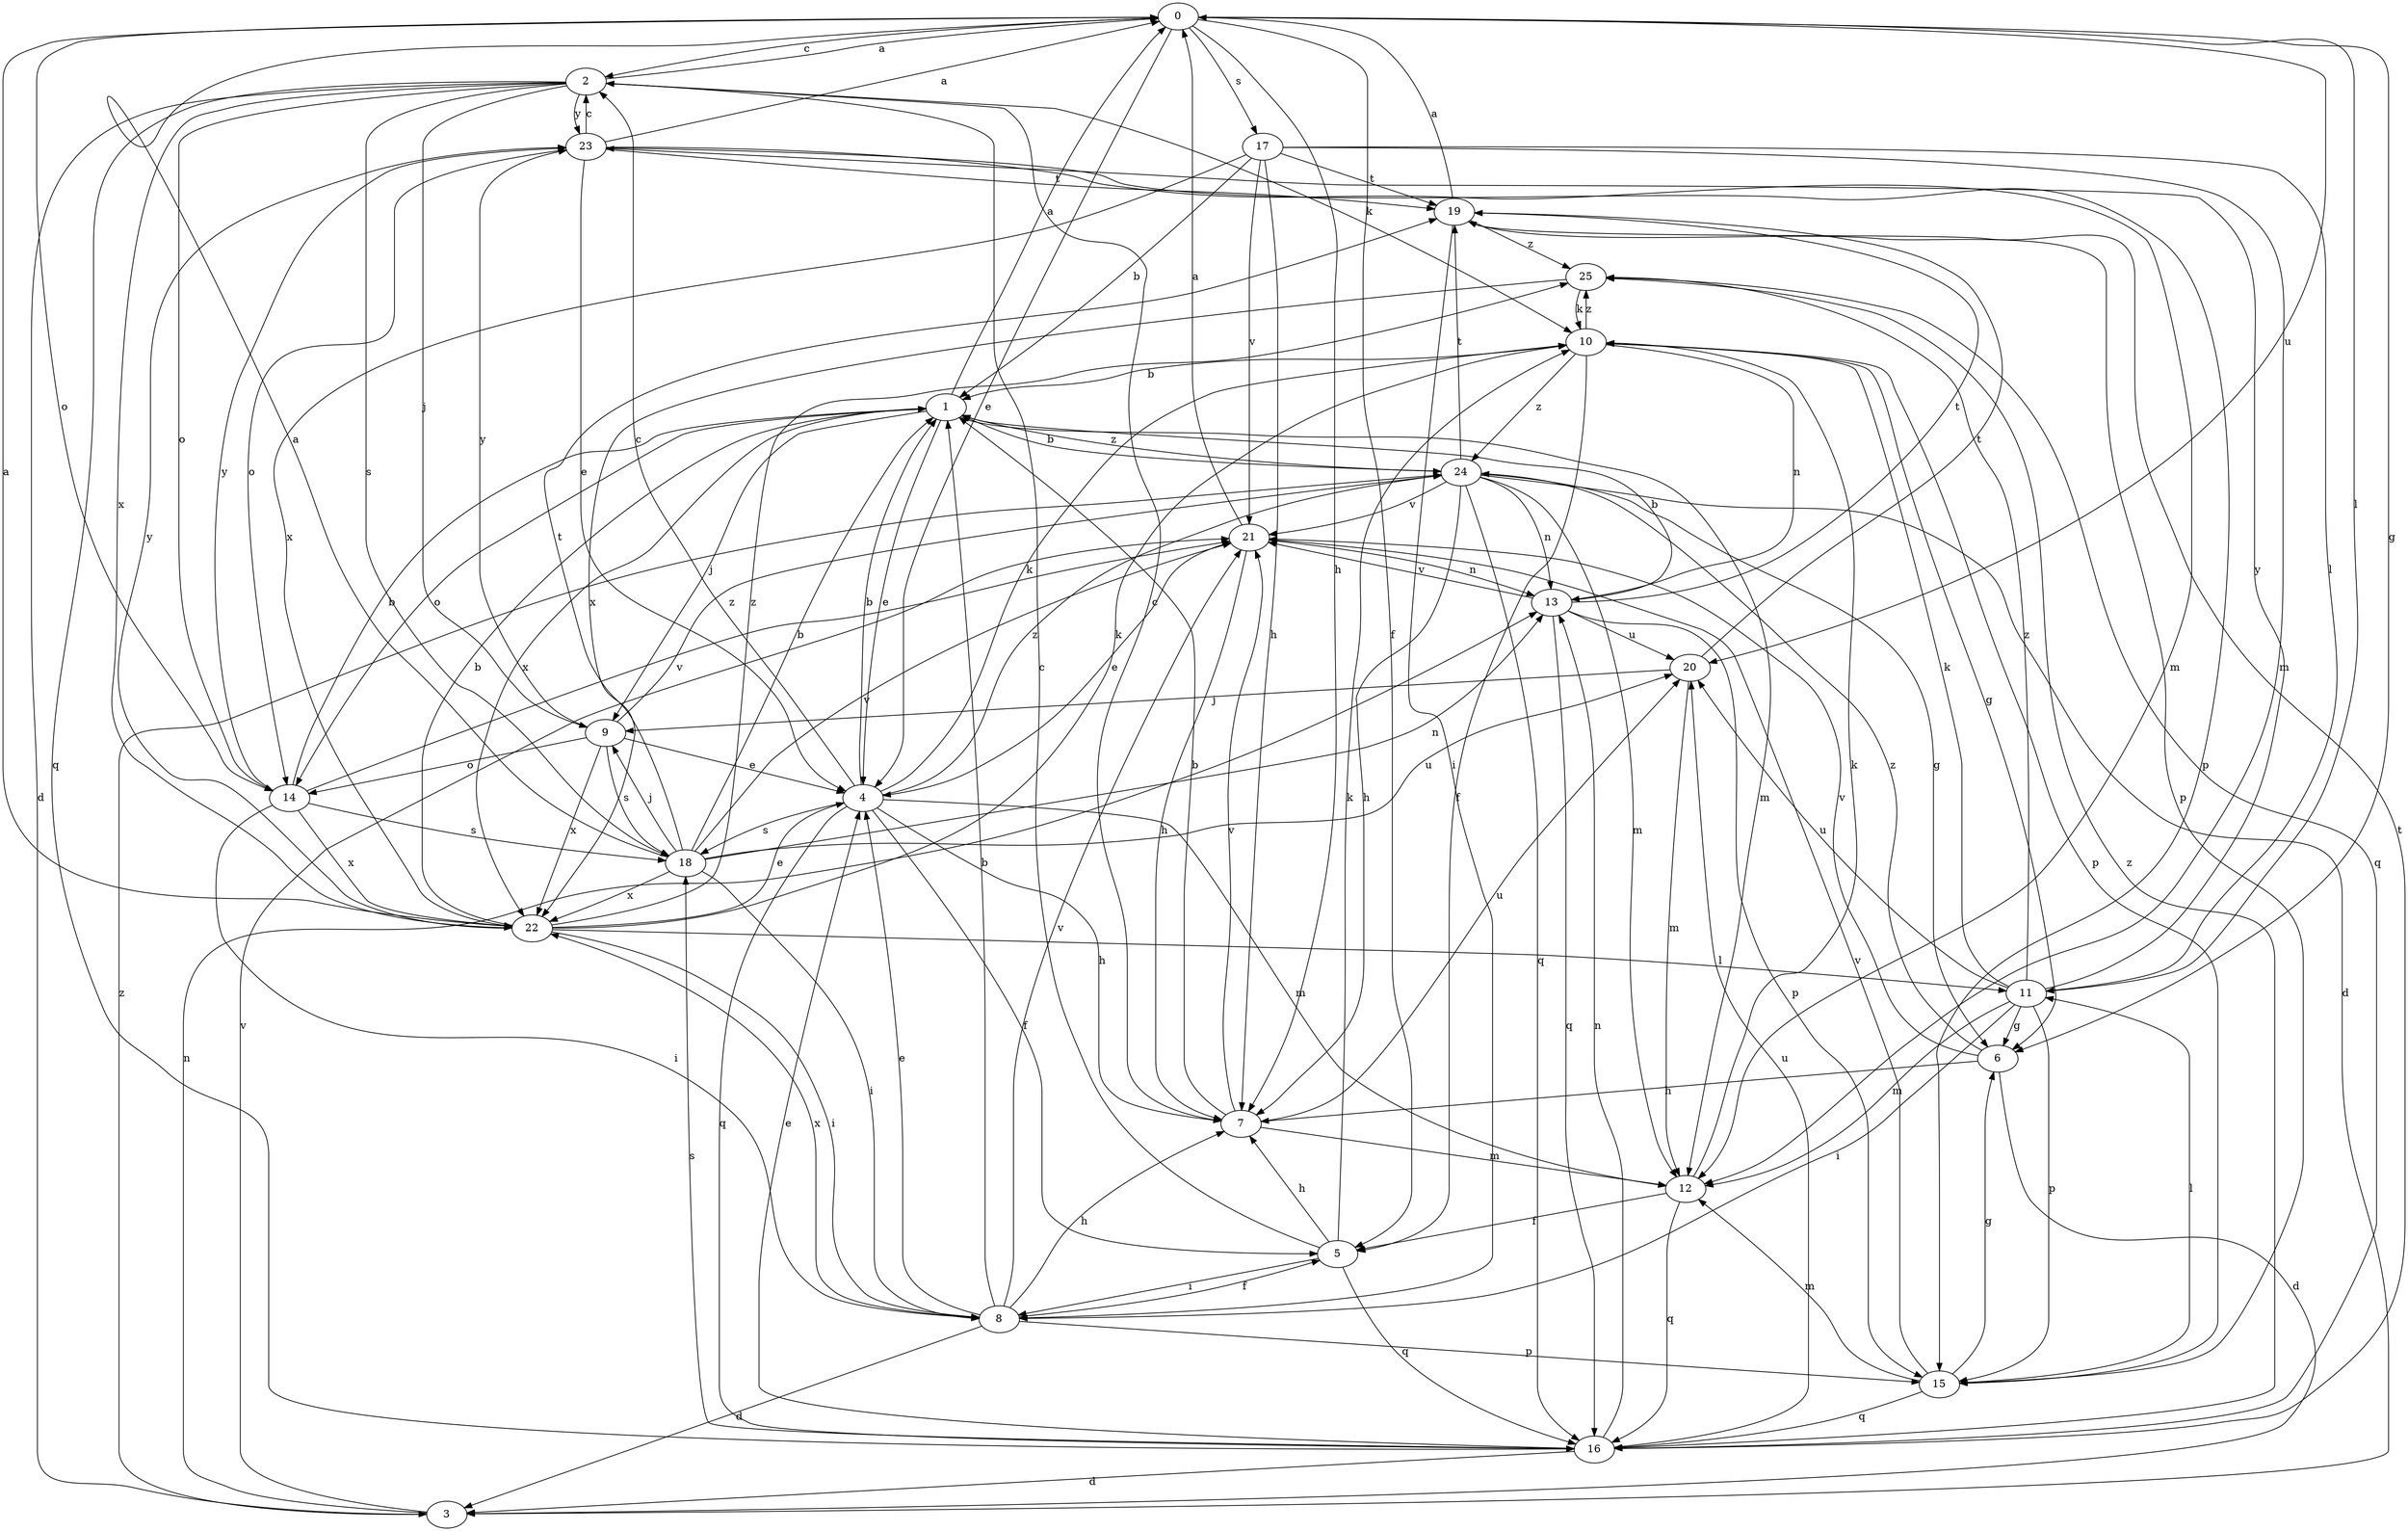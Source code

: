 strict digraph  {
0;
1;
2;
3;
4;
5;
6;
7;
8;
9;
10;
11;
12;
13;
14;
15;
16;
17;
18;
19;
20;
21;
22;
23;
24;
25;
0 -> 2  [label=c];
0 -> 4  [label=e];
0 -> 5  [label=f];
0 -> 6  [label=g];
0 -> 7  [label=h];
0 -> 11  [label=l];
0 -> 14  [label=o];
0 -> 17  [label=s];
0 -> 20  [label=u];
1 -> 0  [label=a];
1 -> 4  [label=e];
1 -> 9  [label=j];
1 -> 12  [label=m];
1 -> 14  [label=o];
1 -> 22  [label=x];
1 -> 24  [label=z];
2 -> 0  [label=a];
2 -> 3  [label=d];
2 -> 9  [label=j];
2 -> 10  [label=k];
2 -> 14  [label=o];
2 -> 16  [label=q];
2 -> 18  [label=s];
2 -> 22  [label=x];
2 -> 23  [label=y];
3 -> 13  [label=n];
3 -> 21  [label=v];
3 -> 24  [label=z];
4 -> 1  [label=b];
4 -> 2  [label=c];
4 -> 5  [label=f];
4 -> 7  [label=h];
4 -> 10  [label=k];
4 -> 12  [label=m];
4 -> 16  [label=q];
4 -> 18  [label=s];
4 -> 24  [label=z];
5 -> 2  [label=c];
5 -> 7  [label=h];
5 -> 8  [label=i];
5 -> 10  [label=k];
5 -> 16  [label=q];
6 -> 3  [label=d];
6 -> 7  [label=h];
6 -> 21  [label=v];
6 -> 24  [label=z];
7 -> 1  [label=b];
7 -> 2  [label=c];
7 -> 12  [label=m];
7 -> 20  [label=u];
7 -> 21  [label=v];
8 -> 1  [label=b];
8 -> 3  [label=d];
8 -> 4  [label=e];
8 -> 5  [label=f];
8 -> 7  [label=h];
8 -> 15  [label=p];
8 -> 21  [label=v];
8 -> 22  [label=x];
9 -> 4  [label=e];
9 -> 14  [label=o];
9 -> 18  [label=s];
9 -> 22  [label=x];
9 -> 23  [label=y];
9 -> 24  [label=z];
10 -> 1  [label=b];
10 -> 5  [label=f];
10 -> 6  [label=g];
10 -> 13  [label=n];
10 -> 15  [label=p];
10 -> 24  [label=z];
10 -> 25  [label=z];
11 -> 6  [label=g];
11 -> 8  [label=i];
11 -> 10  [label=k];
11 -> 12  [label=m];
11 -> 15  [label=p];
11 -> 20  [label=u];
11 -> 23  [label=y];
11 -> 25  [label=z];
12 -> 5  [label=f];
12 -> 10  [label=k];
12 -> 16  [label=q];
13 -> 1  [label=b];
13 -> 15  [label=p];
13 -> 16  [label=q];
13 -> 19  [label=t];
13 -> 20  [label=u];
13 -> 21  [label=v];
14 -> 1  [label=b];
14 -> 8  [label=i];
14 -> 18  [label=s];
14 -> 21  [label=v];
14 -> 22  [label=x];
14 -> 23  [label=y];
15 -> 6  [label=g];
15 -> 11  [label=l];
15 -> 12  [label=m];
15 -> 16  [label=q];
15 -> 21  [label=v];
16 -> 3  [label=d];
16 -> 4  [label=e];
16 -> 13  [label=n];
16 -> 18  [label=s];
16 -> 19  [label=t];
16 -> 20  [label=u];
16 -> 25  [label=z];
17 -> 1  [label=b];
17 -> 7  [label=h];
17 -> 11  [label=l];
17 -> 12  [label=m];
17 -> 19  [label=t];
17 -> 21  [label=v];
17 -> 22  [label=x];
18 -> 0  [label=a];
18 -> 1  [label=b];
18 -> 8  [label=i];
18 -> 9  [label=j];
18 -> 13  [label=n];
18 -> 19  [label=t];
18 -> 20  [label=u];
18 -> 21  [label=v];
18 -> 22  [label=x];
19 -> 0  [label=a];
19 -> 8  [label=i];
19 -> 15  [label=p];
19 -> 25  [label=z];
20 -> 9  [label=j];
20 -> 12  [label=m];
20 -> 19  [label=t];
21 -> 0  [label=a];
21 -> 4  [label=e];
21 -> 7  [label=h];
21 -> 13  [label=n];
22 -> 0  [label=a];
22 -> 1  [label=b];
22 -> 4  [label=e];
22 -> 8  [label=i];
22 -> 10  [label=k];
22 -> 11  [label=l];
22 -> 23  [label=y];
22 -> 25  [label=z];
23 -> 0  [label=a];
23 -> 2  [label=c];
23 -> 4  [label=e];
23 -> 12  [label=m];
23 -> 14  [label=o];
23 -> 15  [label=p];
23 -> 19  [label=t];
24 -> 1  [label=b];
24 -> 3  [label=d];
24 -> 6  [label=g];
24 -> 7  [label=h];
24 -> 12  [label=m];
24 -> 13  [label=n];
24 -> 16  [label=q];
24 -> 19  [label=t];
24 -> 21  [label=v];
25 -> 10  [label=k];
25 -> 16  [label=q];
25 -> 22  [label=x];
}
